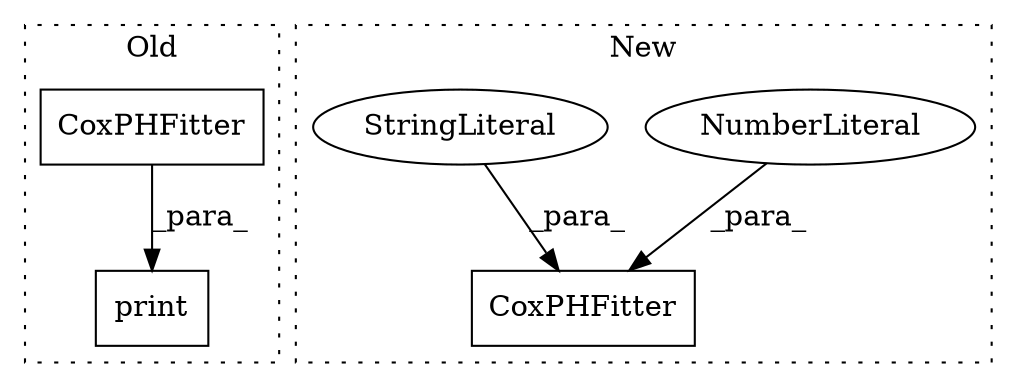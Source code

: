 digraph G {
subgraph cluster0 {
1 [label="CoxPHFitter" a="32" s="493" l="13" shape="box"];
5 [label="print" a="32" s="584,605" l="6,1" shape="box"];
label = "Old";
style="dotted";
}
subgraph cluster1 {
2 [label="CoxPHFitter" a="32" s="534,557" l="12,1" shape="box"];
3 [label="NumberLiteral" a="34" s="556" l="1" shape="ellipse"];
4 [label="StringLiteral" a="45" s="546" l="9" shape="ellipse"];
label = "New";
style="dotted";
}
1 -> 5 [label="_para_"];
3 -> 2 [label="_para_"];
4 -> 2 [label="_para_"];
}